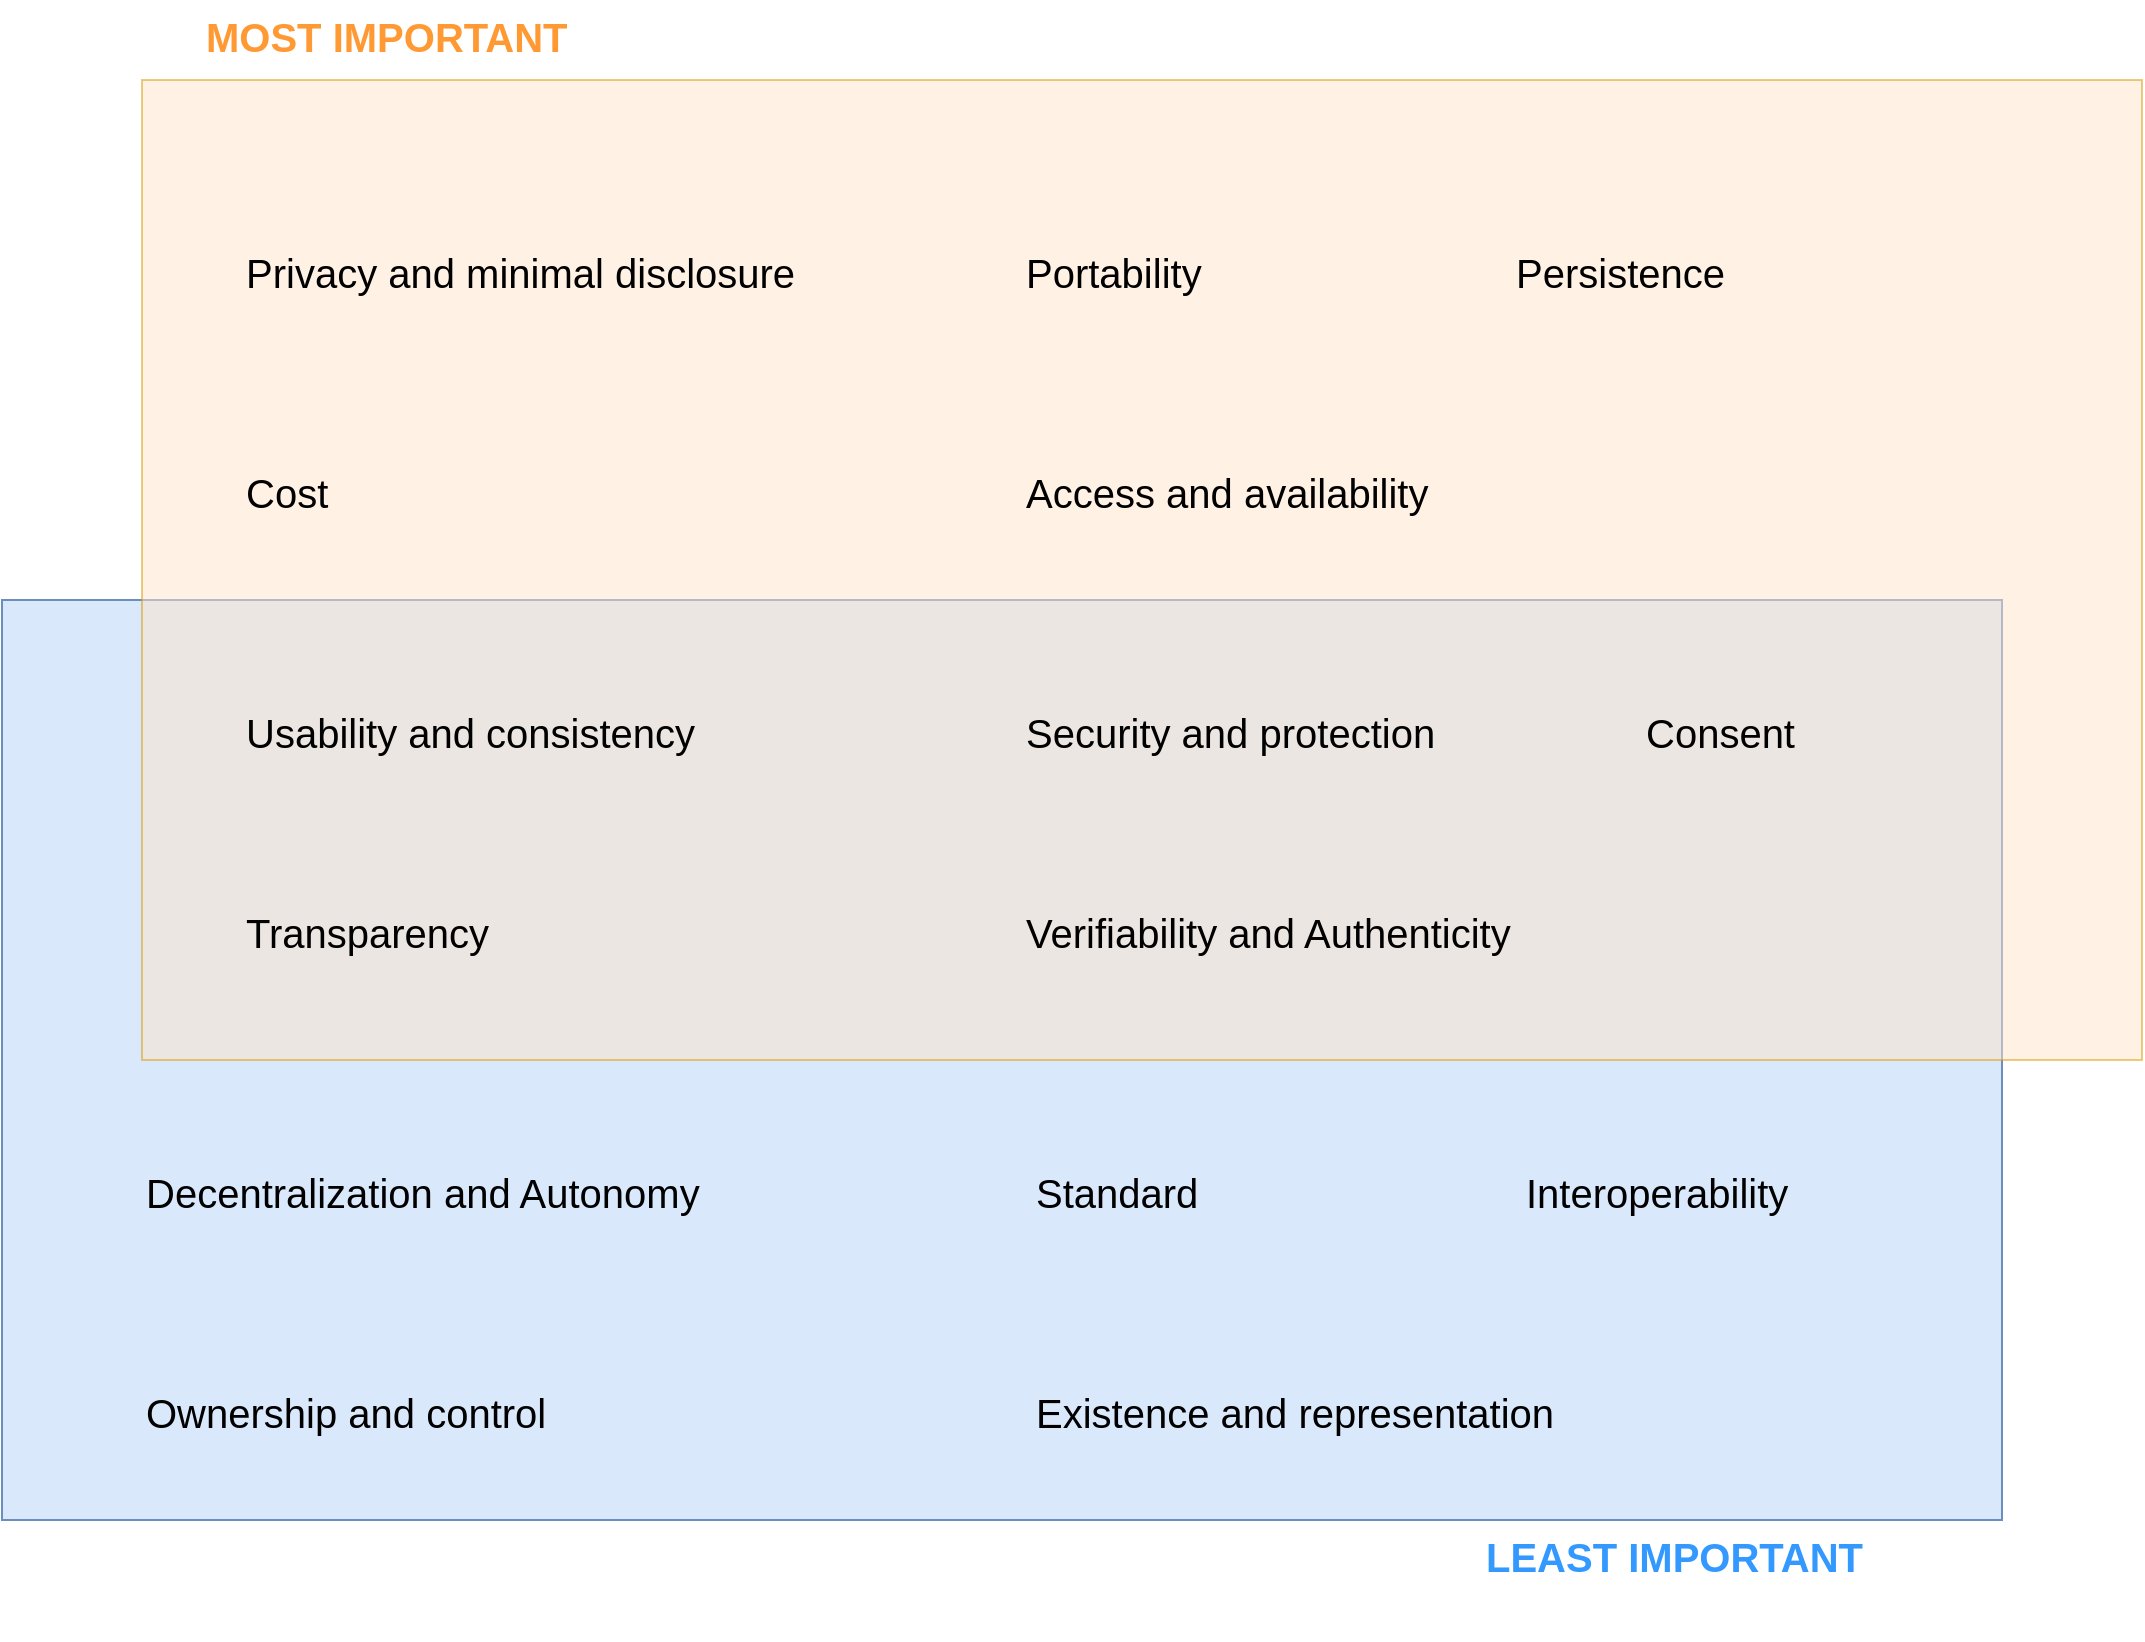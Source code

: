 <mxfile version="26.0.10">
  <diagram name="Page-1" id="dL-Z2z13uD8_r4Ht-EaJ">
    <mxGraphModel dx="1419" dy="1237" grid="1" gridSize="10" guides="1" tooltips="1" connect="1" arrows="1" fold="1" page="1" pageScale="1" pageWidth="850" pageHeight="1100" math="0" shadow="0">
      <root>
        <mxCell id="0" />
        <mxCell id="1" parent="0" />
        <mxCell id="weFOgzEomuFqTalq-CIN-23" value="" style="rounded=1;whiteSpace=wrap;html=1;arcSize=0;fillColor=#dae8fc;strokeColor=#6c8ebf;" parent="1" vertex="1">
          <mxGeometry x="1300" y="300" width="1000" height="460" as="geometry" />
        </mxCell>
        <mxCell id="weFOgzEomuFqTalq-CIN-17" value="" style="rounded=1;whiteSpace=wrap;html=1;arcSize=0;fillColor=#ffe6cc;strokeColor=#d79b00;opacity=50;" parent="1" vertex="1">
          <mxGeometry x="1370" y="40" width="1000" height="490" as="geometry" />
        </mxCell>
        <mxCell id="weFOgzEomuFqTalq-CIN-3" value="&lt;div style=&quot;line-height: 200%;&quot; align=&quot;right&quot;&gt;&lt;font style=&quot;font-size: 20px; line-height: 200%;&quot;&gt;Ownership and control&lt;/font&gt;&lt;/div&gt;" style="text;whiteSpace=wrap;html=1;" parent="1" vertex="1">
          <mxGeometry x="1370" y="680" width="230" height="60" as="geometry" />
        </mxCell>
        <mxCell id="weFOgzEomuFqTalq-CIN-4" value="&lt;div style=&quot;line-height: 200%;&quot; align=&quot;right&quot;&gt;&lt;font style=&quot;font-size: 20px; line-height: 200%;&quot;&gt;Access and availability&lt;/font&gt;&lt;/div&gt;" style="text;whiteSpace=wrap;html=1;" parent="1" vertex="1">
          <mxGeometry x="1810" y="220" width="230" height="60" as="geometry" />
        </mxCell>
        <mxCell id="weFOgzEomuFqTalq-CIN-5" value="&lt;div style=&quot;line-height: 200%;&quot; align=&quot;right&quot;&gt;&lt;font style=&quot;font-size: 20px; line-height: 200%;&quot;&gt;Transparency&lt;/font&gt;&lt;/div&gt;" style="text;whiteSpace=wrap;html=1;" parent="1" vertex="1">
          <mxGeometry x="1420" y="440" width="160" height="60" as="geometry" />
        </mxCell>
        <mxCell id="weFOgzEomuFqTalq-CIN-6" value="&lt;div style=&quot;line-height: 200%;&quot; align=&quot;right&quot;&gt;&lt;font style=&quot;font-size: 20px; line-height: 200%;&quot;&gt;Persistence&lt;/font&gt;&lt;/div&gt;" style="text;whiteSpace=wrap;html=1;" parent="1" vertex="1">
          <mxGeometry x="2055" y="110" width="140" height="60" as="geometry" />
        </mxCell>
        <mxCell id="weFOgzEomuFqTalq-CIN-7" value="&lt;div style=&quot;line-height: 200%;&quot; align=&quot;right&quot;&gt;&lt;font style=&quot;font-size: 20px; line-height: 200%;&quot;&gt;Portability&lt;/font&gt;&lt;/div&gt;" style="text;whiteSpace=wrap;html=1;" parent="1" vertex="1">
          <mxGeometry x="1810" y="110" width="120" height="60" as="geometry" />
        </mxCell>
        <mxCell id="weFOgzEomuFqTalq-CIN-8" value="&lt;div style=&quot;line-height: 200%;&quot; align=&quot;right&quot;&gt;&lt;font style=&quot;font-size: 20px; line-height: 200%;&quot;&gt;Interoperability&lt;/font&gt;&lt;/div&gt;" style="text;whiteSpace=wrap;html=1;" parent="1" vertex="1">
          <mxGeometry x="2060" y="570" width="160" height="60" as="geometry" />
        </mxCell>
        <mxCell id="weFOgzEomuFqTalq-CIN-9" value="&lt;div style=&quot;line-height: 200%;&quot; align=&quot;right&quot;&gt;&lt;font style=&quot;font-size: 20px; line-height: 200%;&quot;&gt;Consent&lt;/font&gt;&lt;/div&gt;" style="text;whiteSpace=wrap;html=1;" parent="1" vertex="1">
          <mxGeometry x="2120" y="340" width="110" height="60" as="geometry" />
        </mxCell>
        <mxCell id="weFOgzEomuFqTalq-CIN-10" value="&lt;div style=&quot;line-height: 200%;&quot; align=&quot;right&quot;&gt;&lt;font style=&quot;font-size: 20px; line-height: 200%;&quot;&gt;Security and protection&lt;/font&gt;&lt;/div&gt;" style="text;whiteSpace=wrap;html=1;" parent="1" vertex="1">
          <mxGeometry x="1810" y="340" width="240" height="60" as="geometry" />
        </mxCell>
        <mxCell id="weFOgzEomuFqTalq-CIN-11" value="&lt;div style=&quot;line-height: 200%;&quot; align=&quot;right&quot;&gt;&lt;font style=&quot;font-size: 20px; line-height: 200%;&quot;&gt;Privacy and minimal disclosure&lt;/font&gt;&lt;/div&gt;" style="text;whiteSpace=wrap;html=1;" parent="1" vertex="1">
          <mxGeometry x="1420" y="110" width="310" height="60" as="geometry" />
        </mxCell>
        <mxCell id="weFOgzEomuFqTalq-CIN-12" value="&lt;div style=&quot;line-height: 200%;&quot; align=&quot;right&quot;&gt;&lt;font style=&quot;font-size: 20px; line-height: 200%;&quot;&gt;Standard&lt;/font&gt;&lt;/div&gt;" style="text;whiteSpace=wrap;html=1;" parent="1" vertex="1">
          <mxGeometry x="1815" y="570" width="110" height="60" as="geometry" />
        </mxCell>
        <mxCell id="weFOgzEomuFqTalq-CIN-13" value="&lt;div style=&quot;line-height: 200%;&quot; align=&quot;right&quot;&gt;&lt;font style=&quot;font-size: 20px; line-height: 200%;&quot;&gt;Cost&lt;/font&gt;&lt;/div&gt;" style="text;whiteSpace=wrap;html=1;" parent="1" vertex="1">
          <mxGeometry x="1420" y="220" width="70" height="60" as="geometry" />
        </mxCell>
        <mxCell id="weFOgzEomuFqTalq-CIN-14" value="&lt;div style=&quot;line-height: 200%;&quot; align=&quot;right&quot;&gt;&lt;font style=&quot;font-size: 20px; line-height: 200%;&quot;&gt;Usability and consistency&lt;/font&gt;&lt;/div&gt;" style="text;whiteSpace=wrap;html=1;" parent="1" vertex="1">
          <mxGeometry x="1420" y="340" width="260" height="60" as="geometry" />
        </mxCell>
        <mxCell id="weFOgzEomuFqTalq-CIN-15" value="&lt;div style=&quot;line-height: 200%;&quot; align=&quot;right&quot;&gt;&lt;font style=&quot;font-size: 20px; line-height: 200%;&quot;&gt;Decentralization and Autonomy&lt;/font&gt;&lt;/div&gt;" style="text;whiteSpace=wrap;html=1;" parent="1" vertex="1">
          <mxGeometry x="1370" y="570" width="310" height="60" as="geometry" />
        </mxCell>
        <mxCell id="weFOgzEomuFqTalq-CIN-16" value="&lt;div style=&quot;line-height: 200%;&quot; align=&quot;right&quot;&gt;&lt;font style=&quot;font-size: 20px; line-height: 200%;&quot;&gt;Verifiability and Authenticity&lt;/font&gt;&lt;/div&gt;" style="text;whiteSpace=wrap;html=1;" parent="1" vertex="1">
          <mxGeometry x="1810" y="440" width="280" height="60" as="geometry" />
        </mxCell>
        <mxCell id="weFOgzEomuFqTalq-CIN-20" value="&lt;div style=&quot;line-height: 200%;&quot; align=&quot;right&quot;&gt;&lt;font style=&quot;font-size: 20px; line-height: 200%;&quot;&gt;Existence and representation&lt;/font&gt;&lt;/div&gt;" style="text;whiteSpace=wrap;html=1;" parent="1" vertex="1">
          <mxGeometry x="1815" y="680" width="290" height="60" as="geometry" />
        </mxCell>
        <mxCell id="weFOgzEomuFqTalq-CIN-26" value="&lt;div style=&quot;line-height: 200%;&quot; align=&quot;right&quot;&gt;&lt;span style=&quot;color: rgb(255, 153, 51);&quot;&gt;&lt;b&gt;&lt;font style=&quot;font-size: 20px;&quot;&gt;MOST IMPORTANT&lt;/font&gt;&lt;/b&gt;&lt;/span&gt;&lt;br&gt;&lt;/div&gt;" style="text;whiteSpace=wrap;html=1;" parent="1" vertex="1">
          <mxGeometry x="1400" width="240" height="60" as="geometry" />
        </mxCell>
        <mxCell id="weFOgzEomuFqTalq-CIN-27" value="&lt;div style=&quot;line-height: 200%;&quot; align=&quot;right&quot;&gt;&lt;b&gt;&lt;font style=&quot;font-size: 20px; color: rgb(51, 153, 255);&quot;&gt;LEAST IMPORTANT&lt;/font&gt;&lt;span style=&quot;color: rgba(0, 0, 0, 0);&quot;&gt;&lt;br&gt;&lt;/span&gt;&lt;/b&gt;&lt;/div&gt;" style="text;whiteSpace=wrap;html=1;" parent="1" vertex="1">
          <mxGeometry x="2040" y="760" width="240" height="60" as="geometry" />
        </mxCell>
      </root>
    </mxGraphModel>
  </diagram>
</mxfile>
